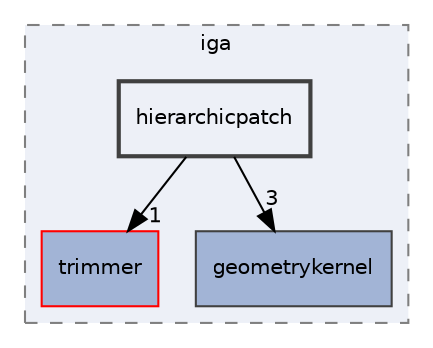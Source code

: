 digraph "hierarchicpatch"
{
 // LATEX_PDF_SIZE
  edge [fontname="Helvetica",fontsize="10",labelfontname="Helvetica",labelfontsize="10"];
  node [fontname="Helvetica",fontsize="10",shape=record];
  compound=true
  subgraph clusterdir_d2a3c23294a1b1015b1b8e8721ddded8 {
    graph [ bgcolor="#edf0f7", pencolor="grey50", style="filled,dashed,", label="iga", fontname="Helvetica", fontsize="10", URL="dir_d2a3c23294a1b1015b1b8e8721ddded8.html"]
  dir_7d0c370ab440c4b4f78419bfc8c93eb8 [shape=box, label="trimmer", style="filled,", fillcolor="#a2b4d6", color="red", URL="dir_7d0c370ab440c4b4f78419bfc8c93eb8.html"];
  dir_98571e7345f7327fea7723ec1a12d870 [shape=box, label="geometrykernel", style="filled,", fillcolor="#a2b4d6", color="grey25", URL="dir_98571e7345f7327fea7723ec1a12d870.html"];
  dir_12fc9e68aad46ae2d80ba50ef1c96d76 [shape=box, label="hierarchicpatch", style="filled,bold,", fillcolor="#edf0f7", color="grey25", URL="dir_12fc9e68aad46ae2d80ba50ef1c96d76.html"];
  }
  dir_12fc9e68aad46ae2d80ba50ef1c96d76->dir_7d0c370ab440c4b4f78419bfc8c93eb8 [headlabel="1", labeldistance=1.5 headhref="dir_000007_000019.html"];
  dir_12fc9e68aad46ae2d80ba50ef1c96d76->dir_98571e7345f7327fea7723ec1a12d870 [headlabel="3", labeldistance=1.5 headhref="dir_000007_000006.html"];
}
